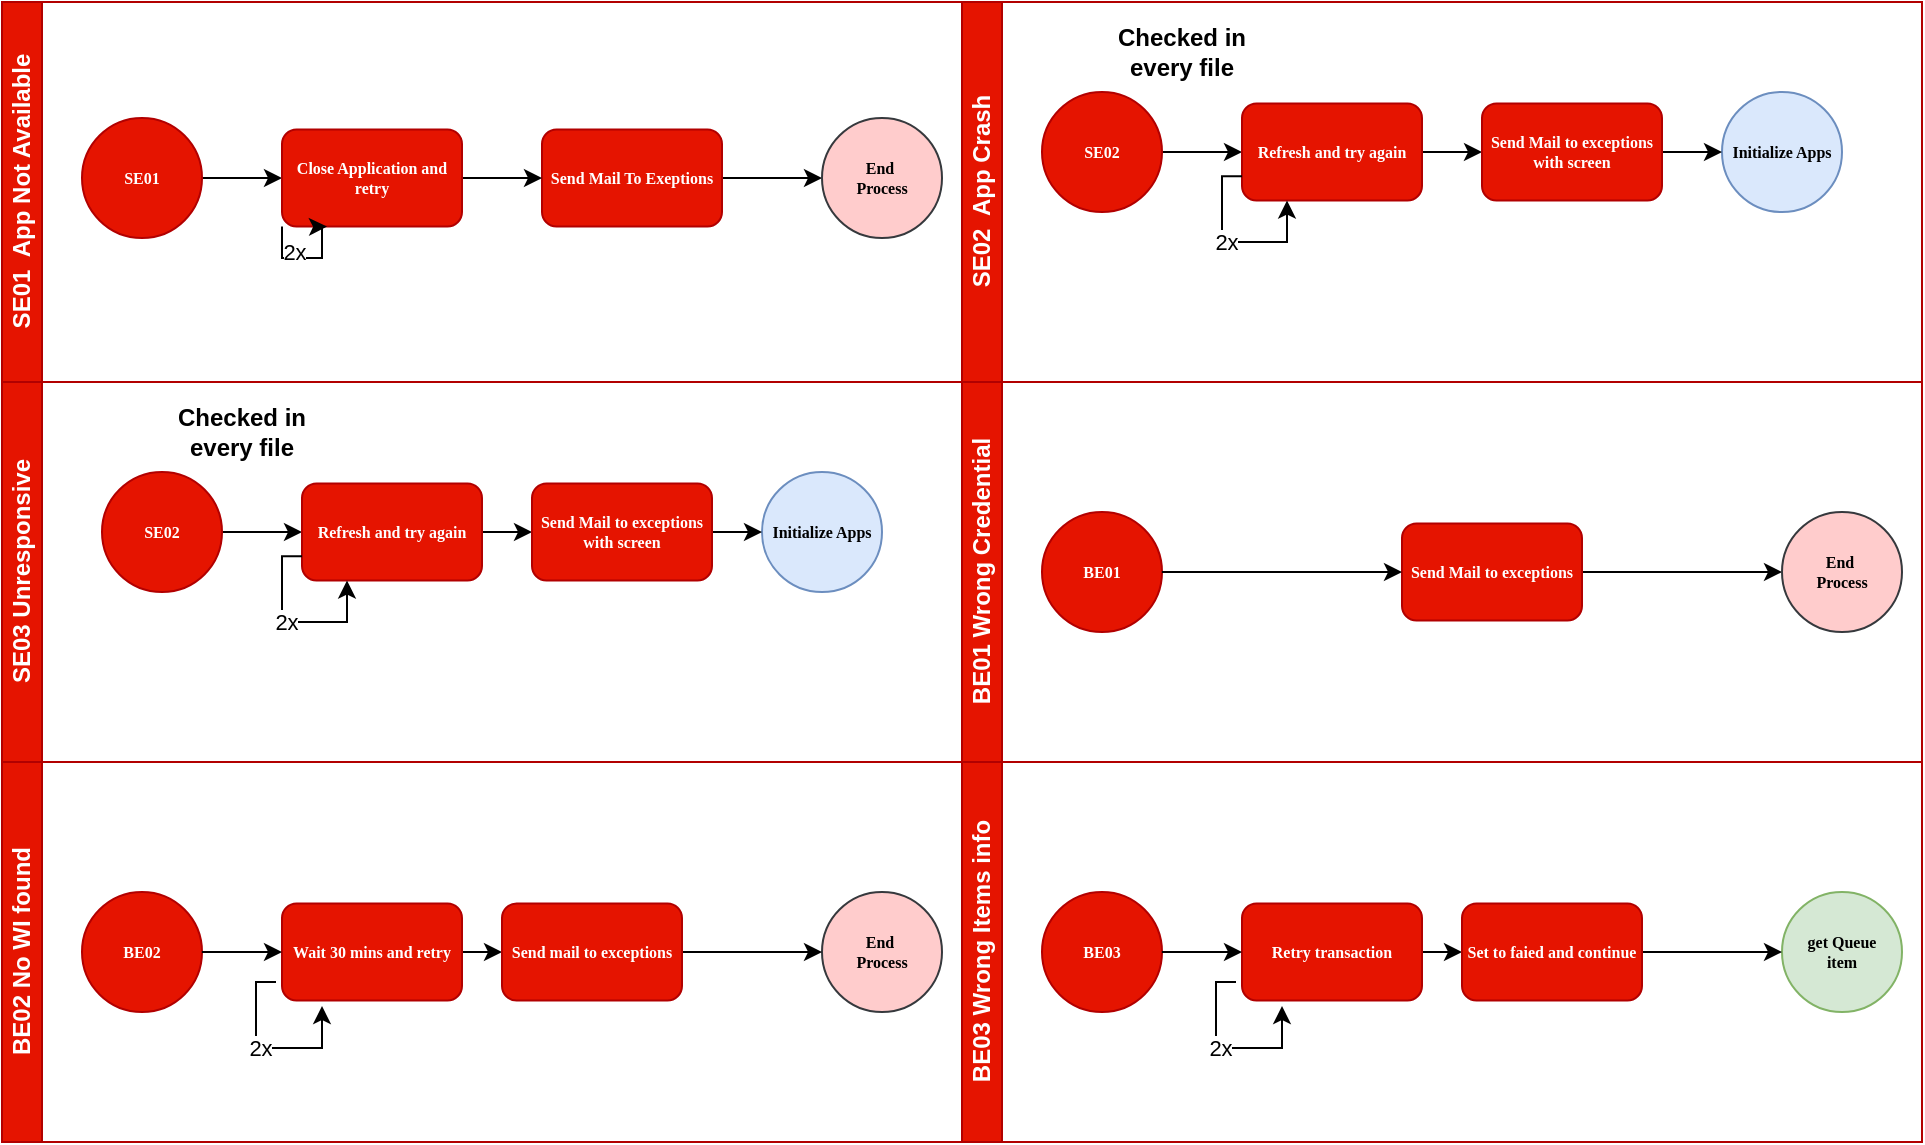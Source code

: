 <mxfile version="28.1.2">
  <diagram name="Page-1" id="bzJvxL3EzTKknFzv9Ok9">
    <mxGraphModel dx="1892" dy="626" grid="1" gridSize="10" guides="1" tooltips="1" connect="1" arrows="1" fold="1" page="1" pageScale="1" pageWidth="850" pageHeight="1100" math="0" shadow="0">
      <root>
        <mxCell id="0" />
        <mxCell id="1" parent="0" />
        <mxCell id="tDKwjG9Szb6Y_vNa8xe7-1" value="SE01&amp;nbsp; App Not Available" style="swimlane;html=1;startSize=20;horizontal=0;fillColor=#e51400;strokeColor=#B20000;fontColor=#ffffff;" parent="1" vertex="1">
          <mxGeometry x="-80" y="190" width="480" height="190" as="geometry" />
        </mxCell>
        <mxCell id="tDKwjG9Szb6Y_vNa8xe7-2" style="edgeStyle=orthogonalEdgeStyle;rounded=0;orthogonalLoop=1;jettySize=auto;html=1;exitX=1;exitY=0.5;exitDx=0;exitDy=0;entryX=0;entryY=0.5;entryDx=0;entryDy=0;" parent="tDKwjG9Szb6Y_vNa8xe7-1" source="tDKwjG9Szb6Y_vNa8xe7-3" target="tDKwjG9Szb6Y_vNa8xe7-8" edge="1">
          <mxGeometry relative="1" as="geometry" />
        </mxCell>
        <mxCell id="tDKwjG9Szb6Y_vNa8xe7-3" value="SE01" style="ellipse;whiteSpace=wrap;html=1;rounded=0;shadow=0;labelBackgroundColor=none;strokeWidth=1;fontFamily=Verdana;fontSize=8;align=center;fillColor=#e51400;strokeColor=#B20000;fontStyle=1;fontColor=#ffffff;" parent="tDKwjG9Szb6Y_vNa8xe7-1" vertex="1">
          <mxGeometry x="40" y="58" width="60" height="60" as="geometry" />
        </mxCell>
        <mxCell id="tDKwjG9Szb6Y_vNa8xe7-4" style="edgeStyle=orthogonalEdgeStyle;rounded=0;orthogonalLoop=1;jettySize=auto;html=1;exitX=1;exitY=0.5;exitDx=0;exitDy=0;entryX=0;entryY=0.5;entryDx=0;entryDy=0;" parent="tDKwjG9Szb6Y_vNa8xe7-1" source="tDKwjG9Szb6Y_vNa8xe7-5" target="tDKwjG9Szb6Y_vNa8xe7-6" edge="1">
          <mxGeometry relative="1" as="geometry" />
        </mxCell>
        <mxCell id="tDKwjG9Szb6Y_vNa8xe7-5" value="Send Mail To Exeptions" style="rounded=1;whiteSpace=wrap;html=1;shadow=0;labelBackgroundColor=none;strokeWidth=1;fontFamily=Verdana;fontSize=8;align=center;fillColor=#e51400;strokeColor=#B20000;fontStyle=1;fontColor=#ffffff;" parent="tDKwjG9Szb6Y_vNa8xe7-1" vertex="1">
          <mxGeometry x="270" y="63.75" width="90" height="48.5" as="geometry" />
        </mxCell>
        <mxCell id="tDKwjG9Szb6Y_vNa8xe7-6" value="End&amp;nbsp;&lt;div&gt;Process&lt;/div&gt;" style="ellipse;whiteSpace=wrap;html=1;rounded=0;shadow=0;labelBackgroundColor=none;strokeWidth=1;fontFamily=Verdana;fontSize=8;align=center;fillColor=#ffcccc;strokeColor=#36393d;fontStyle=1;" parent="tDKwjG9Szb6Y_vNa8xe7-1" vertex="1">
          <mxGeometry x="410" y="58" width="60" height="60" as="geometry" />
        </mxCell>
        <mxCell id="tDKwjG9Szb6Y_vNa8xe7-7" style="edgeStyle=orthogonalEdgeStyle;rounded=0;orthogonalLoop=1;jettySize=auto;html=1;exitX=1;exitY=0.5;exitDx=0;exitDy=0;entryX=0;entryY=0.5;entryDx=0;entryDy=0;" parent="tDKwjG9Szb6Y_vNa8xe7-1" source="tDKwjG9Szb6Y_vNa8xe7-8" target="tDKwjG9Szb6Y_vNa8xe7-5" edge="1">
          <mxGeometry relative="1" as="geometry" />
        </mxCell>
        <mxCell id="tDKwjG9Szb6Y_vNa8xe7-8" value="Close Application and retry" style="rounded=1;whiteSpace=wrap;html=1;shadow=0;labelBackgroundColor=none;strokeWidth=1;fontFamily=Verdana;fontSize=8;align=center;fillColor=#e51400;strokeColor=#B20000;fontStyle=1;fontColor=#ffffff;" parent="tDKwjG9Szb6Y_vNa8xe7-1" vertex="1">
          <mxGeometry x="140" y="63.75" width="90" height="48.5" as="geometry" />
        </mxCell>
        <mxCell id="tDKwjG9Szb6Y_vNa8xe7-9" style="edgeStyle=orthogonalEdgeStyle;rounded=0;orthogonalLoop=1;jettySize=auto;html=1;exitX=0;exitY=1;exitDx=0;exitDy=0;entryX=0.25;entryY=1;entryDx=0;entryDy=0;" parent="tDKwjG9Szb6Y_vNa8xe7-1" source="tDKwjG9Szb6Y_vNa8xe7-8" target="tDKwjG9Szb6Y_vNa8xe7-8" edge="1">
          <mxGeometry relative="1" as="geometry">
            <Array as="points">
              <mxPoint x="140" y="128" />
              <mxPoint x="160" y="128" />
              <mxPoint x="160" y="112" />
            </Array>
          </mxGeometry>
        </mxCell>
        <mxCell id="tDKwjG9Szb6Y_vNa8xe7-10" value="2x" style="edgeLabel;html=1;align=center;verticalAlign=middle;resizable=0;points=[];" parent="tDKwjG9Szb6Y_vNa8xe7-9" vertex="1" connectable="0">
          <mxGeometry x="-0.223" y="3" relative="1" as="geometry">
            <mxPoint as="offset" />
          </mxGeometry>
        </mxCell>
        <mxCell id="tDKwjG9Szb6Y_vNa8xe7-23" value="BE01 Wrong Credential" style="swimlane;html=1;startSize=20;horizontal=0;fillColor=#e51400;strokeColor=#B20000;fontColor=#ffffff;" parent="1" vertex="1">
          <mxGeometry x="400" y="380" width="480" height="190" as="geometry" />
        </mxCell>
        <mxCell id="tDKwjG9Szb6Y_vNa8xe7-24" value="BE01" style="ellipse;whiteSpace=wrap;html=1;rounded=0;shadow=0;labelBackgroundColor=none;strokeWidth=1;fontFamily=Verdana;fontSize=8;align=center;fillColor=#e51400;strokeColor=#B20000;fontStyle=1;fontColor=#ffffff;" parent="tDKwjG9Szb6Y_vNa8xe7-23" vertex="1">
          <mxGeometry x="40" y="65" width="60" height="60" as="geometry" />
        </mxCell>
        <mxCell id="tDKwjG9Szb6Y_vNa8xe7-25" style="edgeStyle=orthogonalEdgeStyle;rounded=0;orthogonalLoop=1;jettySize=auto;html=1;exitX=1;exitY=0.5;exitDx=0;exitDy=0;entryX=0;entryY=0.5;entryDx=0;entryDy=0;" parent="tDKwjG9Szb6Y_vNa8xe7-23" source="tDKwjG9Szb6Y_vNa8xe7-26" target="tDKwjG9Szb6Y_vNa8xe7-27" edge="1">
          <mxGeometry relative="1" as="geometry" />
        </mxCell>
        <mxCell id="tDKwjG9Szb6Y_vNa8xe7-26" value="Send Mail to exceptions" style="rounded=1;whiteSpace=wrap;html=1;shadow=0;labelBackgroundColor=none;strokeWidth=1;fontFamily=Verdana;fontSize=8;align=center;fillColor=#e51400;strokeColor=#B20000;fontStyle=1;fontColor=#ffffff;" parent="tDKwjG9Szb6Y_vNa8xe7-23" vertex="1">
          <mxGeometry x="220" y="70.75" width="90" height="48.5" as="geometry" />
        </mxCell>
        <mxCell id="tDKwjG9Szb6Y_vNa8xe7-27" value="End&amp;nbsp;&lt;div&gt;Process&lt;/div&gt;" style="ellipse;whiteSpace=wrap;html=1;rounded=0;shadow=0;labelBackgroundColor=none;strokeWidth=1;fontFamily=Verdana;fontSize=8;align=center;fillColor=#ffcccc;strokeColor=#36393d;fontStyle=1;" parent="tDKwjG9Szb6Y_vNa8xe7-23" vertex="1">
          <mxGeometry x="410" y="65" width="60" height="60" as="geometry" />
        </mxCell>
        <mxCell id="tDKwjG9Szb6Y_vNa8xe7-28" style="edgeStyle=orthogonalEdgeStyle;rounded=0;orthogonalLoop=1;jettySize=auto;html=1;entryX=0;entryY=0.5;entryDx=0;entryDy=0;exitX=1;exitY=0.5;exitDx=0;exitDy=0;" parent="tDKwjG9Szb6Y_vNa8xe7-23" source="tDKwjG9Szb6Y_vNa8xe7-24" target="tDKwjG9Szb6Y_vNa8xe7-26" edge="1">
          <mxGeometry relative="1" as="geometry">
            <mxPoint x="140" y="95" as="sourcePoint" />
          </mxGeometry>
        </mxCell>
        <mxCell id="tDKwjG9Szb6Y_vNa8xe7-11" value="SE03 Unresponsive" style="swimlane;html=1;startSize=20;horizontal=0;fillColor=#e51400;strokeColor=#B20000;fontColor=#ffffff;" parent="1" vertex="1">
          <mxGeometry x="-80" y="380" width="480" height="190" as="geometry" />
        </mxCell>
        <mxCell id="-CNI9j7d4ndpFzIIxBZn-9" style="edgeStyle=orthogonalEdgeStyle;rounded=0;orthogonalLoop=1;jettySize=auto;html=1;exitX=1;exitY=0.5;exitDx=0;exitDy=0;entryX=0;entryY=0.5;entryDx=0;entryDy=0;" edge="1" parent="tDKwjG9Szb6Y_vNa8xe7-11" source="-CNI9j7d4ndpFzIIxBZn-10" target="-CNI9j7d4ndpFzIIxBZn-13">
          <mxGeometry relative="1" as="geometry" />
        </mxCell>
        <mxCell id="-CNI9j7d4ndpFzIIxBZn-10" value="SE02" style="ellipse;whiteSpace=wrap;html=1;rounded=0;shadow=0;labelBackgroundColor=none;strokeWidth=1;fontFamily=Verdana;fontSize=8;align=center;fillColor=#e51400;strokeColor=#B20000;fontStyle=1;fontColor=#ffffff;" vertex="1" parent="tDKwjG9Szb6Y_vNa8xe7-11">
          <mxGeometry x="50" y="45" width="60" height="60" as="geometry" />
        </mxCell>
        <mxCell id="-CNI9j7d4ndpFzIIxBZn-11" value="Initialize Apps" style="ellipse;whiteSpace=wrap;html=1;rounded=0;shadow=0;labelBackgroundColor=none;strokeWidth=1;fontFamily=Verdana;fontSize=8;align=center;fillColor=#dae8fc;strokeColor=#6c8ebf;fontStyle=1;" vertex="1" parent="tDKwjG9Szb6Y_vNa8xe7-11">
          <mxGeometry x="380" y="45" width="60" height="60" as="geometry" />
        </mxCell>
        <mxCell id="-CNI9j7d4ndpFzIIxBZn-21" style="edgeStyle=orthogonalEdgeStyle;rounded=0;orthogonalLoop=1;jettySize=auto;html=1;exitX=1;exitY=0.5;exitDx=0;exitDy=0;entryX=0;entryY=0.5;entryDx=0;entryDy=0;" edge="1" parent="tDKwjG9Szb6Y_vNa8xe7-11" source="-CNI9j7d4ndpFzIIxBZn-13" target="-CNI9j7d4ndpFzIIxBZn-20">
          <mxGeometry relative="1" as="geometry" />
        </mxCell>
        <mxCell id="-CNI9j7d4ndpFzIIxBZn-13" value="Refresh and try again" style="rounded=1;whiteSpace=wrap;html=1;shadow=0;labelBackgroundColor=none;strokeWidth=1;fontFamily=Verdana;fontSize=8;align=center;fillColor=#e51400;strokeColor=#B20000;fontStyle=1;fontColor=#ffffff;" vertex="1" parent="tDKwjG9Szb6Y_vNa8xe7-11">
          <mxGeometry x="150" y="50.75" width="90" height="48.5" as="geometry" />
        </mxCell>
        <mxCell id="-CNI9j7d4ndpFzIIxBZn-14" value="Checked in every file" style="text;html=1;align=center;verticalAlign=middle;whiteSpace=wrap;rounded=0;fontStyle=1" vertex="1" parent="tDKwjG9Szb6Y_vNa8xe7-11">
          <mxGeometry x="80" y="10" width="80" height="30" as="geometry" />
        </mxCell>
        <mxCell id="-CNI9j7d4ndpFzIIxBZn-15" style="edgeStyle=orthogonalEdgeStyle;rounded=0;orthogonalLoop=1;jettySize=auto;html=1;exitX=0;exitY=0.75;exitDx=0;exitDy=0;entryX=0.25;entryY=1;entryDx=0;entryDy=0;" edge="1" parent="tDKwjG9Szb6Y_vNa8xe7-11" source="-CNI9j7d4ndpFzIIxBZn-13" target="-CNI9j7d4ndpFzIIxBZn-13">
          <mxGeometry relative="1" as="geometry">
            <Array as="points">
              <mxPoint x="140" y="87" />
              <mxPoint x="140" y="120" />
              <mxPoint x="173" y="120" />
            </Array>
          </mxGeometry>
        </mxCell>
        <mxCell id="-CNI9j7d4ndpFzIIxBZn-16" value="2x" style="edgeLabel;html=1;align=center;verticalAlign=middle;resizable=0;points=[];" vertex="1" connectable="0" parent="-CNI9j7d4ndpFzIIxBZn-15">
          <mxGeometry x="-0.095" relative="1" as="geometry">
            <mxPoint x="1" as="offset" />
          </mxGeometry>
        </mxCell>
        <mxCell id="-CNI9j7d4ndpFzIIxBZn-22" style="edgeStyle=orthogonalEdgeStyle;rounded=0;orthogonalLoop=1;jettySize=auto;html=1;exitX=1;exitY=0.5;exitDx=0;exitDy=0;entryX=0;entryY=0.5;entryDx=0;entryDy=0;" edge="1" parent="tDKwjG9Szb6Y_vNa8xe7-11" source="-CNI9j7d4ndpFzIIxBZn-20" target="-CNI9j7d4ndpFzIIxBZn-11">
          <mxGeometry relative="1" as="geometry" />
        </mxCell>
        <mxCell id="-CNI9j7d4ndpFzIIxBZn-20" value="Send Mail to exceptions with screen" style="rounded=1;whiteSpace=wrap;html=1;shadow=0;labelBackgroundColor=none;strokeWidth=1;fontFamily=Verdana;fontSize=8;align=center;fillColor=#e51400;strokeColor=#B20000;fontStyle=1;fontColor=#ffffff;" vertex="1" parent="tDKwjG9Szb6Y_vNa8xe7-11">
          <mxGeometry x="265" y="50.75" width="90" height="48.5" as="geometry" />
        </mxCell>
        <mxCell id="tDKwjG9Szb6Y_vNa8xe7-17" value="SE02&amp;nbsp; App Crash" style="swimlane;html=1;startSize=20;horizontal=0;fillColor=#e51400;strokeColor=#B20000;fontColor=#ffffff;" parent="1" vertex="1">
          <mxGeometry x="400" y="190" width="480" height="190" as="geometry" />
        </mxCell>
        <mxCell id="-CNI9j7d4ndpFzIIxBZn-2" style="edgeStyle=orthogonalEdgeStyle;rounded=0;orthogonalLoop=1;jettySize=auto;html=1;exitX=1;exitY=0.5;exitDx=0;exitDy=0;entryX=0;entryY=0.5;entryDx=0;entryDy=0;" edge="1" parent="tDKwjG9Szb6Y_vNa8xe7-17" source="tDKwjG9Szb6Y_vNa8xe7-18" target="-CNI9j7d4ndpFzIIxBZn-1">
          <mxGeometry relative="1" as="geometry" />
        </mxCell>
        <mxCell id="tDKwjG9Szb6Y_vNa8xe7-18" value="SE02" style="ellipse;whiteSpace=wrap;html=1;rounded=0;shadow=0;labelBackgroundColor=none;strokeWidth=1;fontFamily=Verdana;fontSize=8;align=center;fillColor=#e51400;strokeColor=#B20000;fontStyle=1;fontColor=#ffffff;" parent="tDKwjG9Szb6Y_vNa8xe7-17" vertex="1">
          <mxGeometry x="40" y="45" width="60" height="60" as="geometry" />
        </mxCell>
        <mxCell id="tDKwjG9Szb6Y_vNa8xe7-21" value="Initialize Apps" style="ellipse;whiteSpace=wrap;html=1;rounded=0;shadow=0;labelBackgroundColor=none;strokeWidth=1;fontFamily=Verdana;fontSize=8;align=center;fillColor=#dae8fc;strokeColor=#6c8ebf;fontStyle=1;" parent="tDKwjG9Szb6Y_vNa8xe7-17" vertex="1">
          <mxGeometry x="380" y="45" width="60" height="60" as="geometry" />
        </mxCell>
        <mxCell id="-CNI9j7d4ndpFzIIxBZn-18" style="edgeStyle=orthogonalEdgeStyle;rounded=0;orthogonalLoop=1;jettySize=auto;html=1;exitX=1;exitY=0.5;exitDx=0;exitDy=0;" edge="1" parent="tDKwjG9Szb6Y_vNa8xe7-17" source="-CNI9j7d4ndpFzIIxBZn-1" target="-CNI9j7d4ndpFzIIxBZn-17">
          <mxGeometry relative="1" as="geometry" />
        </mxCell>
        <mxCell id="-CNI9j7d4ndpFzIIxBZn-1" value="Refresh and try again" style="rounded=1;whiteSpace=wrap;html=1;shadow=0;labelBackgroundColor=none;strokeWidth=1;fontFamily=Verdana;fontSize=8;align=center;fillColor=#e51400;strokeColor=#B20000;fontStyle=1;fontColor=#ffffff;" vertex="1" parent="tDKwjG9Szb6Y_vNa8xe7-17">
          <mxGeometry x="140" y="50.75" width="90" height="48.5" as="geometry" />
        </mxCell>
        <mxCell id="-CNI9j7d4ndpFzIIxBZn-3" value="Checked in every file" style="text;html=1;align=center;verticalAlign=middle;whiteSpace=wrap;rounded=0;fontStyle=1" vertex="1" parent="tDKwjG9Szb6Y_vNa8xe7-17">
          <mxGeometry x="70" y="10" width="80" height="30" as="geometry" />
        </mxCell>
        <mxCell id="-CNI9j7d4ndpFzIIxBZn-4" style="edgeStyle=orthogonalEdgeStyle;rounded=0;orthogonalLoop=1;jettySize=auto;html=1;exitX=0;exitY=0.75;exitDx=0;exitDy=0;entryX=0.25;entryY=1;entryDx=0;entryDy=0;" edge="1" parent="tDKwjG9Szb6Y_vNa8xe7-17" source="-CNI9j7d4ndpFzIIxBZn-1" target="-CNI9j7d4ndpFzIIxBZn-1">
          <mxGeometry relative="1" as="geometry">
            <Array as="points">
              <mxPoint x="130" y="87" />
              <mxPoint x="130" y="120" />
              <mxPoint x="163" y="120" />
            </Array>
          </mxGeometry>
        </mxCell>
        <mxCell id="-CNI9j7d4ndpFzIIxBZn-5" value="2x" style="edgeLabel;html=1;align=center;verticalAlign=middle;resizable=0;points=[];" vertex="1" connectable="0" parent="-CNI9j7d4ndpFzIIxBZn-4">
          <mxGeometry x="-0.095" relative="1" as="geometry">
            <mxPoint x="1" as="offset" />
          </mxGeometry>
        </mxCell>
        <mxCell id="-CNI9j7d4ndpFzIIxBZn-19" style="edgeStyle=orthogonalEdgeStyle;rounded=0;orthogonalLoop=1;jettySize=auto;html=1;exitX=1;exitY=0.5;exitDx=0;exitDy=0;entryX=0;entryY=0.5;entryDx=0;entryDy=0;" edge="1" parent="tDKwjG9Szb6Y_vNa8xe7-17" source="-CNI9j7d4ndpFzIIxBZn-17" target="tDKwjG9Szb6Y_vNa8xe7-21">
          <mxGeometry relative="1" as="geometry" />
        </mxCell>
        <mxCell id="-CNI9j7d4ndpFzIIxBZn-17" value="Send Mail to exceptions with screen" style="rounded=1;whiteSpace=wrap;html=1;shadow=0;labelBackgroundColor=none;strokeWidth=1;fontFamily=Verdana;fontSize=8;align=center;fillColor=#e51400;strokeColor=#B20000;fontStyle=1;fontColor=#ffffff;" vertex="1" parent="tDKwjG9Szb6Y_vNa8xe7-17">
          <mxGeometry x="260" y="50.75" width="90" height="48.5" as="geometry" />
        </mxCell>
        <mxCell id="-CNI9j7d4ndpFzIIxBZn-23" value="BE02 No WI found" style="swimlane;html=1;startSize=20;horizontal=0;fillColor=#e51400;strokeColor=#B20000;fontColor=#ffffff;" vertex="1" parent="1">
          <mxGeometry x="-80" y="570" width="480" height="190" as="geometry" />
        </mxCell>
        <mxCell id="-CNI9j7d4ndpFzIIxBZn-24" value="BE02" style="ellipse;whiteSpace=wrap;html=1;rounded=0;shadow=0;labelBackgroundColor=none;strokeWidth=1;fontFamily=Verdana;fontSize=8;align=center;fillColor=#e51400;strokeColor=#B20000;fontStyle=1;fontColor=#ffffff;" vertex="1" parent="-CNI9j7d4ndpFzIIxBZn-23">
          <mxGeometry x="40" y="65" width="60" height="60" as="geometry" />
        </mxCell>
        <mxCell id="-CNI9j7d4ndpFzIIxBZn-32" style="edgeStyle=orthogonalEdgeStyle;rounded=0;orthogonalLoop=1;jettySize=auto;html=1;exitX=1;exitY=0.5;exitDx=0;exitDy=0;entryX=0;entryY=0.5;entryDx=0;entryDy=0;" edge="1" parent="-CNI9j7d4ndpFzIIxBZn-23" source="-CNI9j7d4ndpFzIIxBZn-26" target="-CNI9j7d4ndpFzIIxBZn-31">
          <mxGeometry relative="1" as="geometry" />
        </mxCell>
        <mxCell id="-CNI9j7d4ndpFzIIxBZn-26" value="Wait 30 mins and retry" style="rounded=1;whiteSpace=wrap;html=1;shadow=0;labelBackgroundColor=none;strokeWidth=1;fontFamily=Verdana;fontSize=8;align=center;fillColor=#e51400;strokeColor=#B20000;fontStyle=1;fontColor=#ffffff;" vertex="1" parent="-CNI9j7d4ndpFzIIxBZn-23">
          <mxGeometry x="140" y="70.75" width="90" height="48.5" as="geometry" />
        </mxCell>
        <mxCell id="-CNI9j7d4ndpFzIIxBZn-27" value="End&amp;nbsp;&lt;div&gt;Process&lt;/div&gt;" style="ellipse;whiteSpace=wrap;html=1;rounded=0;shadow=0;labelBackgroundColor=none;strokeWidth=1;fontFamily=Verdana;fontSize=8;align=center;fillColor=#ffcccc;strokeColor=#36393d;fontStyle=1;" vertex="1" parent="-CNI9j7d4ndpFzIIxBZn-23">
          <mxGeometry x="410" y="65" width="60" height="60" as="geometry" />
        </mxCell>
        <mxCell id="-CNI9j7d4ndpFzIIxBZn-28" style="edgeStyle=orthogonalEdgeStyle;rounded=0;orthogonalLoop=1;jettySize=auto;html=1;entryX=0;entryY=0.5;entryDx=0;entryDy=0;exitX=1;exitY=0.5;exitDx=0;exitDy=0;" edge="1" parent="-CNI9j7d4ndpFzIIxBZn-23" source="-CNI9j7d4ndpFzIIxBZn-24" target="-CNI9j7d4ndpFzIIxBZn-26">
          <mxGeometry relative="1" as="geometry">
            <mxPoint x="140" y="95" as="sourcePoint" />
          </mxGeometry>
        </mxCell>
        <mxCell id="-CNI9j7d4ndpFzIIxBZn-29" style="edgeStyle=orthogonalEdgeStyle;rounded=0;orthogonalLoop=1;jettySize=auto;html=1;exitX=0;exitY=0.75;exitDx=0;exitDy=0;entryX=0.25;entryY=1;entryDx=0;entryDy=0;" edge="1" parent="-CNI9j7d4ndpFzIIxBZn-23">
          <mxGeometry relative="1" as="geometry">
            <Array as="points">
              <mxPoint x="127" y="110" />
              <mxPoint x="127" y="143" />
              <mxPoint x="160" y="143" />
            </Array>
            <mxPoint x="137" y="110" as="sourcePoint" />
            <mxPoint x="160" y="122" as="targetPoint" />
          </mxGeometry>
        </mxCell>
        <mxCell id="-CNI9j7d4ndpFzIIxBZn-30" value="2x" style="edgeLabel;html=1;align=center;verticalAlign=middle;resizable=0;points=[];" vertex="1" connectable="0" parent="-CNI9j7d4ndpFzIIxBZn-29">
          <mxGeometry x="-0.095" relative="1" as="geometry">
            <mxPoint x="1" as="offset" />
          </mxGeometry>
        </mxCell>
        <mxCell id="-CNI9j7d4ndpFzIIxBZn-33" style="edgeStyle=orthogonalEdgeStyle;rounded=0;orthogonalLoop=1;jettySize=auto;html=1;exitX=1;exitY=0.5;exitDx=0;exitDy=0;entryX=0;entryY=0.5;entryDx=0;entryDy=0;" edge="1" parent="-CNI9j7d4ndpFzIIxBZn-23" source="-CNI9j7d4ndpFzIIxBZn-31" target="-CNI9j7d4ndpFzIIxBZn-27">
          <mxGeometry relative="1" as="geometry" />
        </mxCell>
        <mxCell id="-CNI9j7d4ndpFzIIxBZn-31" value="Send mail to exceptions" style="rounded=1;whiteSpace=wrap;html=1;shadow=0;labelBackgroundColor=none;strokeWidth=1;fontFamily=Verdana;fontSize=8;align=center;fillColor=#e51400;strokeColor=#B20000;fontStyle=1;fontColor=#ffffff;" vertex="1" parent="-CNI9j7d4ndpFzIIxBZn-23">
          <mxGeometry x="250" y="70.75" width="90" height="48.5" as="geometry" />
        </mxCell>
        <mxCell id="-CNI9j7d4ndpFzIIxBZn-34" value="BE03 Wrong Items info" style="swimlane;html=1;startSize=20;horizontal=0;fillColor=#e51400;strokeColor=#B20000;fontColor=#ffffff;" vertex="1" parent="1">
          <mxGeometry x="400" y="570" width="480" height="190" as="geometry" />
        </mxCell>
        <mxCell id="-CNI9j7d4ndpFzIIxBZn-35" value="BE03" style="ellipse;whiteSpace=wrap;html=1;rounded=0;shadow=0;labelBackgroundColor=none;strokeWidth=1;fontFamily=Verdana;fontSize=8;align=center;fillColor=#e51400;strokeColor=#B20000;fontStyle=1;fontColor=#ffffff;" vertex="1" parent="-CNI9j7d4ndpFzIIxBZn-34">
          <mxGeometry x="40" y="65" width="60" height="60" as="geometry" />
        </mxCell>
        <mxCell id="-CNI9j7d4ndpFzIIxBZn-36" style="edgeStyle=orthogonalEdgeStyle;rounded=0;orthogonalLoop=1;jettySize=auto;html=1;exitX=1;exitY=0.5;exitDx=0;exitDy=0;entryX=0;entryY=0.5;entryDx=0;entryDy=0;" edge="1" parent="-CNI9j7d4ndpFzIIxBZn-34" source="-CNI9j7d4ndpFzIIxBZn-37" target="-CNI9j7d4ndpFzIIxBZn-43">
          <mxGeometry relative="1" as="geometry" />
        </mxCell>
        <mxCell id="-CNI9j7d4ndpFzIIxBZn-37" value="Retry transaction" style="rounded=1;whiteSpace=wrap;html=1;shadow=0;labelBackgroundColor=none;strokeWidth=1;fontFamily=Verdana;fontSize=8;align=center;fillColor=#e51400;strokeColor=#B20000;fontStyle=1;fontColor=#ffffff;" vertex="1" parent="-CNI9j7d4ndpFzIIxBZn-34">
          <mxGeometry x="140" y="70.75" width="90" height="48.5" as="geometry" />
        </mxCell>
        <mxCell id="-CNI9j7d4ndpFzIIxBZn-38" value="get Queue&lt;div&gt;item&lt;/div&gt;" style="ellipse;whiteSpace=wrap;html=1;rounded=0;shadow=0;labelBackgroundColor=none;strokeWidth=1;fontFamily=Verdana;fontSize=8;align=center;fillColor=#d5e8d4;strokeColor=#82b366;fontStyle=1;" vertex="1" parent="-CNI9j7d4ndpFzIIxBZn-34">
          <mxGeometry x="410" y="65" width="60" height="60" as="geometry" />
        </mxCell>
        <mxCell id="-CNI9j7d4ndpFzIIxBZn-39" style="edgeStyle=orthogonalEdgeStyle;rounded=0;orthogonalLoop=1;jettySize=auto;html=1;entryX=0;entryY=0.5;entryDx=0;entryDy=0;exitX=1;exitY=0.5;exitDx=0;exitDy=0;" edge="1" parent="-CNI9j7d4ndpFzIIxBZn-34" source="-CNI9j7d4ndpFzIIxBZn-35" target="-CNI9j7d4ndpFzIIxBZn-37">
          <mxGeometry relative="1" as="geometry">
            <mxPoint x="140" y="95" as="sourcePoint" />
          </mxGeometry>
        </mxCell>
        <mxCell id="-CNI9j7d4ndpFzIIxBZn-40" style="edgeStyle=orthogonalEdgeStyle;rounded=0;orthogonalLoop=1;jettySize=auto;html=1;exitX=0;exitY=0.75;exitDx=0;exitDy=0;entryX=0.25;entryY=1;entryDx=0;entryDy=0;" edge="1" parent="-CNI9j7d4ndpFzIIxBZn-34">
          <mxGeometry relative="1" as="geometry">
            <Array as="points">
              <mxPoint x="127" y="110" />
              <mxPoint x="127" y="143" />
              <mxPoint x="160" y="143" />
            </Array>
            <mxPoint x="137" y="110" as="sourcePoint" />
            <mxPoint x="160" y="122" as="targetPoint" />
          </mxGeometry>
        </mxCell>
        <mxCell id="-CNI9j7d4ndpFzIIxBZn-41" value="2x" style="edgeLabel;html=1;align=center;verticalAlign=middle;resizable=0;points=[];" vertex="1" connectable="0" parent="-CNI9j7d4ndpFzIIxBZn-40">
          <mxGeometry x="-0.095" relative="1" as="geometry">
            <mxPoint x="1" as="offset" />
          </mxGeometry>
        </mxCell>
        <mxCell id="-CNI9j7d4ndpFzIIxBZn-42" style="edgeStyle=orthogonalEdgeStyle;rounded=0;orthogonalLoop=1;jettySize=auto;html=1;exitX=1;exitY=0.5;exitDx=0;exitDy=0;entryX=0;entryY=0.5;entryDx=0;entryDy=0;" edge="1" parent="-CNI9j7d4ndpFzIIxBZn-34" source="-CNI9j7d4ndpFzIIxBZn-43" target="-CNI9j7d4ndpFzIIxBZn-38">
          <mxGeometry relative="1" as="geometry" />
        </mxCell>
        <mxCell id="-CNI9j7d4ndpFzIIxBZn-43" value="Set to faied and continue" style="rounded=1;whiteSpace=wrap;html=1;shadow=0;labelBackgroundColor=none;strokeWidth=1;fontFamily=Verdana;fontSize=8;align=center;fillColor=#e51400;strokeColor=#B20000;fontStyle=1;fontColor=#ffffff;" vertex="1" parent="-CNI9j7d4ndpFzIIxBZn-34">
          <mxGeometry x="250" y="70.75" width="90" height="48.5" as="geometry" />
        </mxCell>
      </root>
    </mxGraphModel>
  </diagram>
</mxfile>

